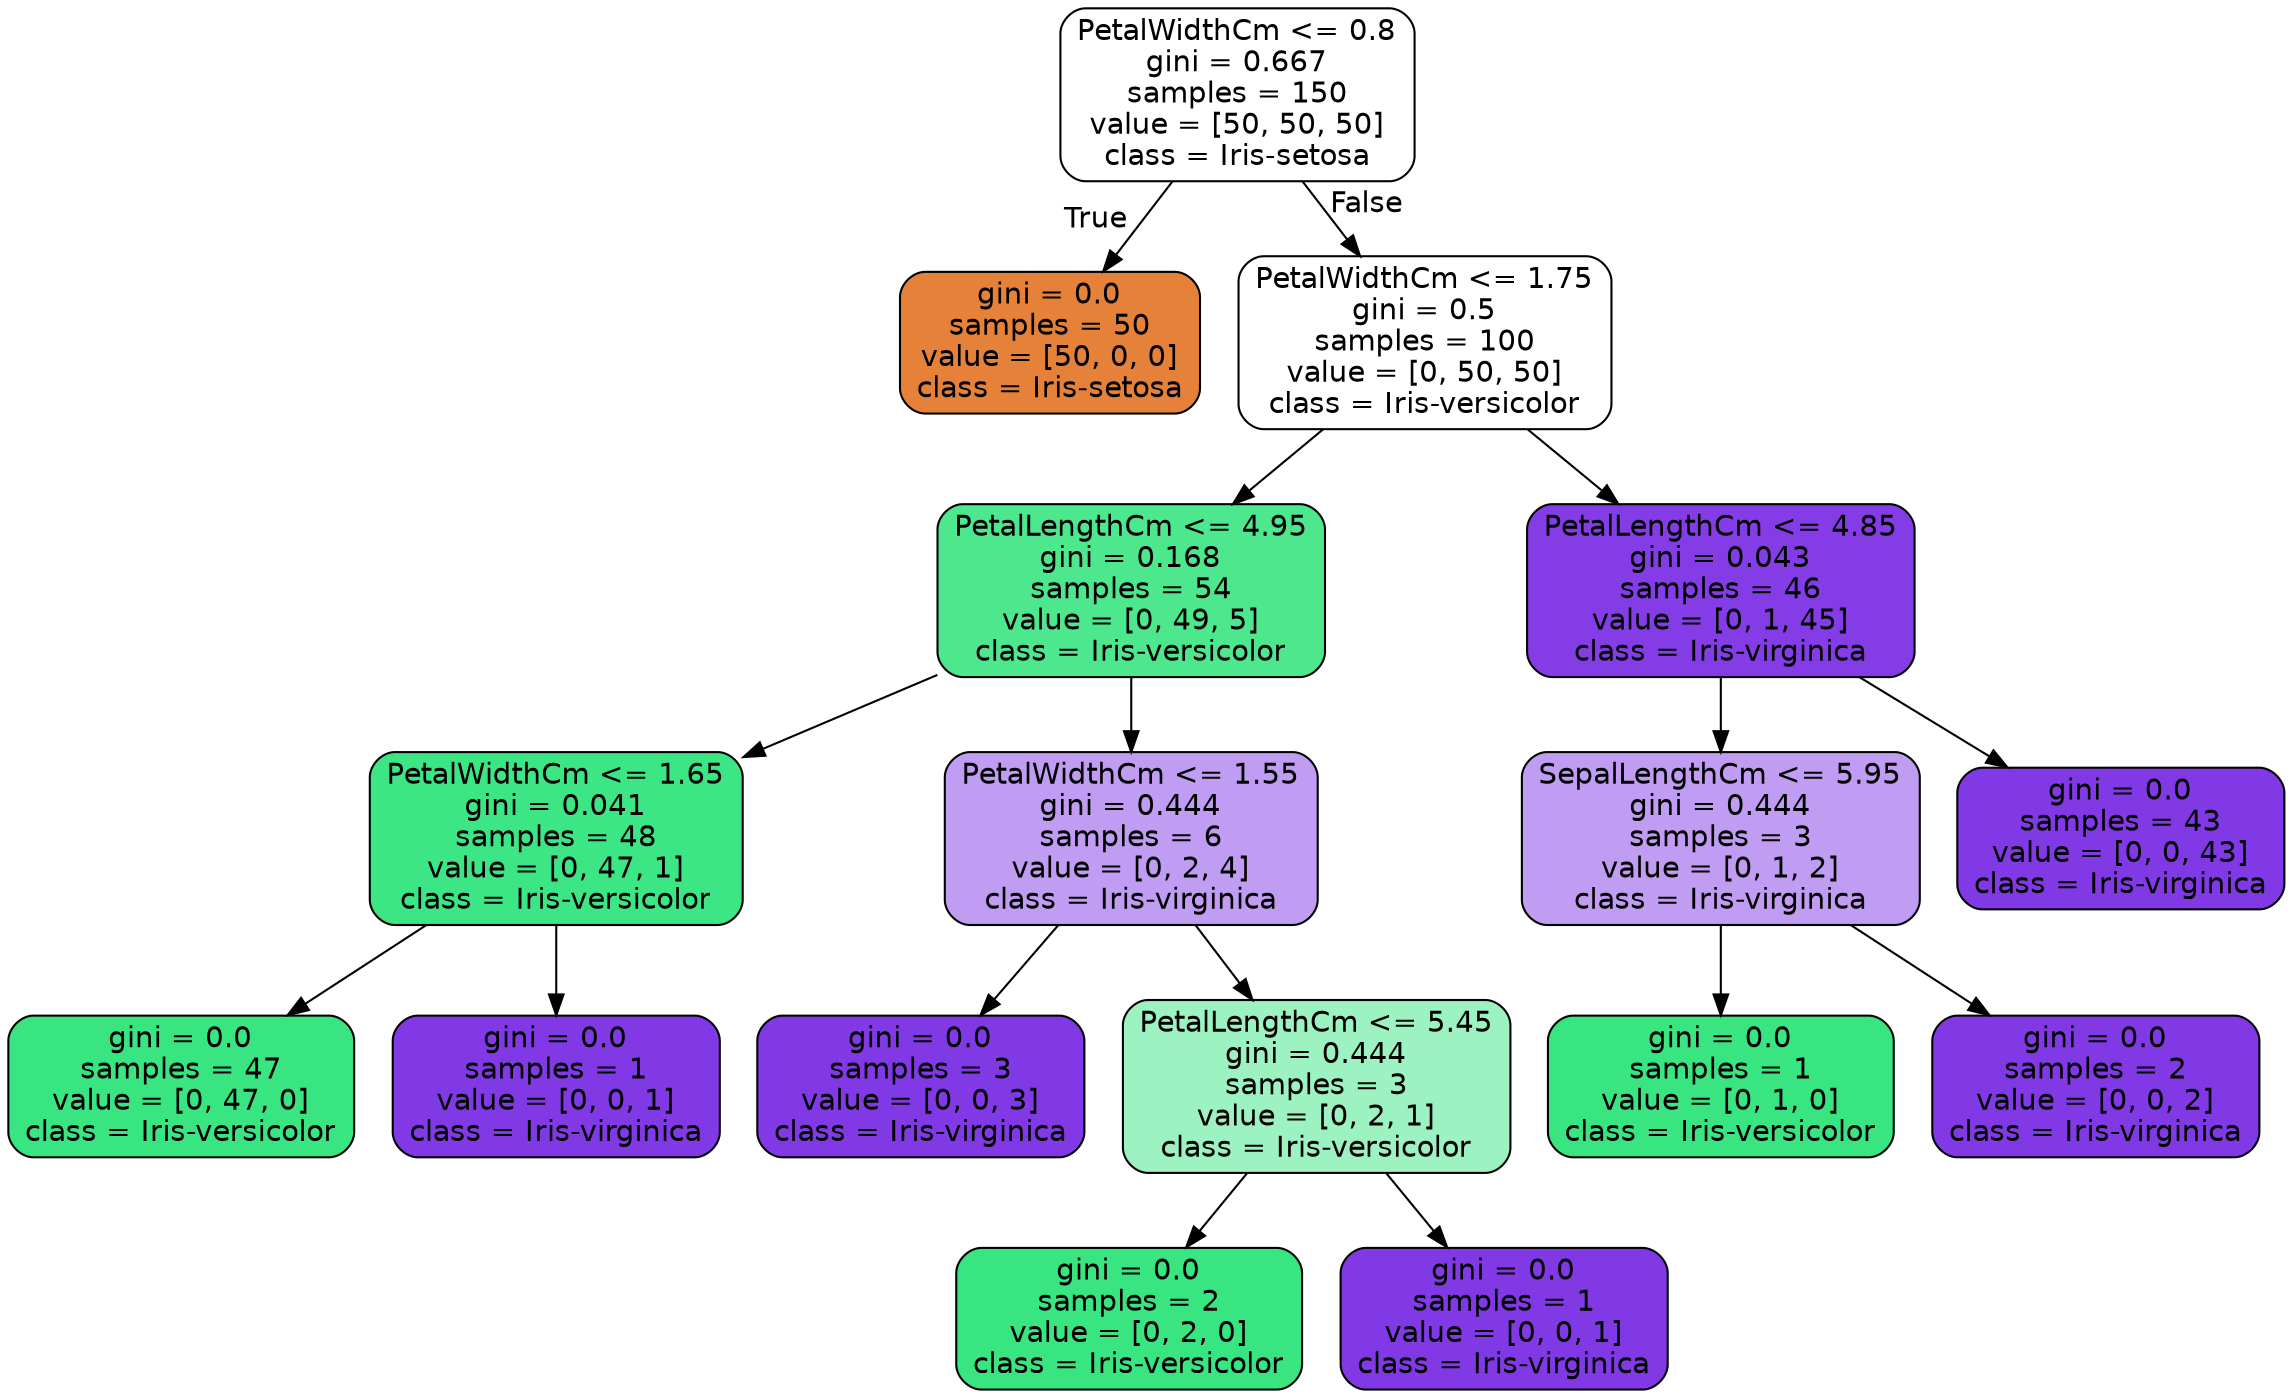 digraph Tree {
node [shape=box, style="filled, rounded", color="black", fontname=helvetica] ;
edge [fontname=helvetica] ;
0 [label="PetalWidthCm <= 0.8\ngini = 0.667\nsamples = 150\nvalue = [50, 50, 50]\nclass = Iris-setosa", fillcolor="#ffffff"] ;
1 [label="gini = 0.0\nsamples = 50\nvalue = [50, 0, 0]\nclass = Iris-setosa", fillcolor="#e58139"] ;
0 -> 1 [labeldistance=2.5, labelangle=45, headlabel="True"] ;
2 [label="PetalWidthCm <= 1.75\ngini = 0.5\nsamples = 100\nvalue = [0, 50, 50]\nclass = Iris-versicolor", fillcolor="#ffffff"] ;
0 -> 2 [labeldistance=2.5, labelangle=-45, headlabel="False"] ;
3 [label="PetalLengthCm <= 4.95\ngini = 0.168\nsamples = 54\nvalue = [0, 49, 5]\nclass = Iris-versicolor", fillcolor="#4de88e"] ;
2 -> 3 ;
4 [label="PetalWidthCm <= 1.65\ngini = 0.041\nsamples = 48\nvalue = [0, 47, 1]\nclass = Iris-versicolor", fillcolor="#3de684"] ;
3 -> 4 ;
5 [label="gini = 0.0\nsamples = 47\nvalue = [0, 47, 0]\nclass = Iris-versicolor", fillcolor="#39e581"] ;
4 -> 5 ;
6 [label="gini = 0.0\nsamples = 1\nvalue = [0, 0, 1]\nclass = Iris-virginica", fillcolor="#8139e5"] ;
4 -> 6 ;
7 [label="PetalWidthCm <= 1.55\ngini = 0.444\nsamples = 6\nvalue = [0, 2, 4]\nclass = Iris-virginica", fillcolor="#c09cf2"] ;
3 -> 7 ;
8 [label="gini = 0.0\nsamples = 3\nvalue = [0, 0, 3]\nclass = Iris-virginica", fillcolor="#8139e5"] ;
7 -> 8 ;
9 [label="PetalLengthCm <= 5.45\ngini = 0.444\nsamples = 3\nvalue = [0, 2, 1]\nclass = Iris-versicolor", fillcolor="#9cf2c0"] ;
7 -> 9 ;
10 [label="gini = 0.0\nsamples = 2\nvalue = [0, 2, 0]\nclass = Iris-versicolor", fillcolor="#39e581"] ;
9 -> 10 ;
11 [label="gini = 0.0\nsamples = 1\nvalue = [0, 0, 1]\nclass = Iris-virginica", fillcolor="#8139e5"] ;
9 -> 11 ;
12 [label="PetalLengthCm <= 4.85\ngini = 0.043\nsamples = 46\nvalue = [0, 1, 45]\nclass = Iris-virginica", fillcolor="#843de6"] ;
2 -> 12 ;
13 [label="SepalLengthCm <= 5.95\ngini = 0.444\nsamples = 3\nvalue = [0, 1, 2]\nclass = Iris-virginica", fillcolor="#c09cf2"] ;
12 -> 13 ;
14 [label="gini = 0.0\nsamples = 1\nvalue = [0, 1, 0]\nclass = Iris-versicolor", fillcolor="#39e581"] ;
13 -> 14 ;
15 [label="gini = 0.0\nsamples = 2\nvalue = [0, 0, 2]\nclass = Iris-virginica", fillcolor="#8139e5"] ;
13 -> 15 ;
16 [label="gini = 0.0\nsamples = 43\nvalue = [0, 0, 43]\nclass = Iris-virginica", fillcolor="#8139e5"] ;
12 -> 16 ;
}